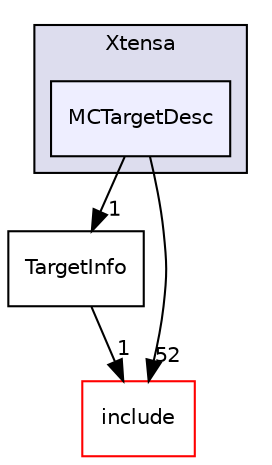 digraph "lib/Target/Xtensa/MCTargetDesc" {
  bgcolor=transparent;
  compound=true
  node [ fontsize="10", fontname="Helvetica"];
  edge [ labelfontsize="10", labelfontname="Helvetica"];
  subgraph clusterdir_89310677aeccc9d8e3ca1a02681a0d73 {
    graph [ bgcolor="#ddddee", pencolor="black", label="Xtensa" fontname="Helvetica", fontsize="10", URL="dir_89310677aeccc9d8e3ca1a02681a0d73.html"]
  dir_3866934d122c9eeeea48189a4304483a [shape=box, label="MCTargetDesc", style="filled", fillcolor="#eeeeff", pencolor="black", URL="dir_3866934d122c9eeeea48189a4304483a.html"];
  }
  dir_6f2da3244d280ca44cf0a27528a7b403 [shape=box label="TargetInfo" URL="dir_6f2da3244d280ca44cf0a27528a7b403.html"];
  dir_d44c64559bbebec7f509842c48db8b23 [shape=box label="include" color="red" URL="dir_d44c64559bbebec7f509842c48db8b23.html"];
  dir_6f2da3244d280ca44cf0a27528a7b403->dir_d44c64559bbebec7f509842c48db8b23 [headlabel="1", labeldistance=1.5 headhref="dir_000220_000001.html"];
  dir_3866934d122c9eeeea48189a4304483a->dir_6f2da3244d280ca44cf0a27528a7b403 [headlabel="1", labeldistance=1.5 headhref="dir_000219_000220.html"];
  dir_3866934d122c9eeeea48189a4304483a->dir_d44c64559bbebec7f509842c48db8b23 [headlabel="52", labeldistance=1.5 headhref="dir_000219_000001.html"];
}
